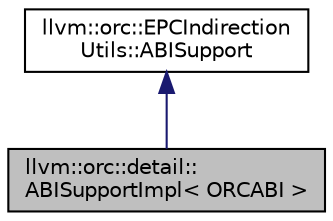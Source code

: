 digraph "llvm::orc::detail::ABISupportImpl&lt; ORCABI &gt;"
{
 // LATEX_PDF_SIZE
  bgcolor="transparent";
  edge [fontname="Helvetica",fontsize="10",labelfontname="Helvetica",labelfontsize="10"];
  node [fontname="Helvetica",fontsize="10",shape=record];
  Node1 [label="llvm::orc::detail::\lABISupportImpl\< ORCABI \>",height=0.2,width=0.4,color="black", fillcolor="grey75", style="filled", fontcolor="black",tooltip=" "];
  Node2 -> Node1 [dir="back",color="midnightblue",fontsize="10",style="solid",fontname="Helvetica"];
  Node2 [label="llvm::orc::EPCIndirection\lUtils::ABISupport",height=0.2,width=0.4,color="black",URL="$classllvm_1_1orc_1_1EPCIndirectionUtils_1_1ABISupport.html",tooltip="ABI support base class."];
}

